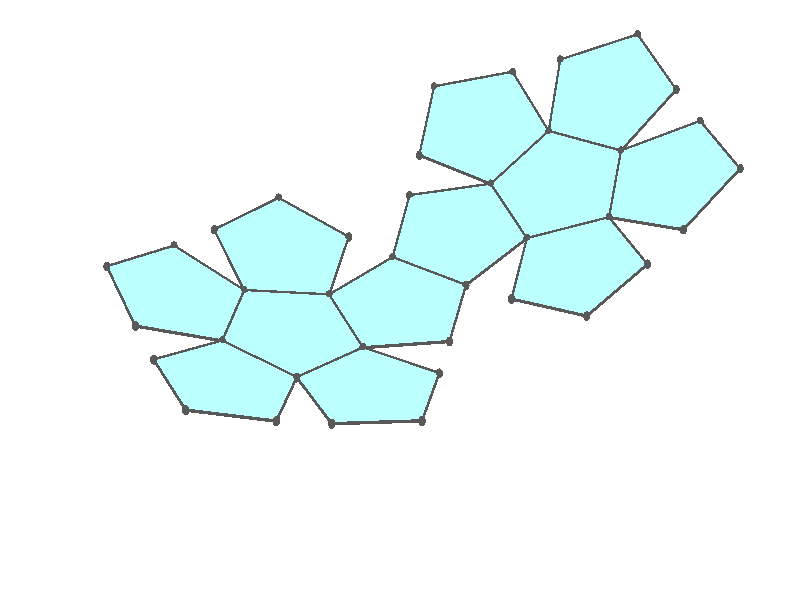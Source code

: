#version 3.7;
global_settings{assumed_gamma 1.0}
camera{perspective location <18.750000000000000000000000, 10.825317547305481014063844, 12.499999999999996447286321> right <0.133333333333333331482962, -0.230940107675850353485814, -0.000000000000000000000000> up <-0.064951905283832905846353, -0.037499999999999998612221, 0.129903810567665811692706> direction <0.750000000000000111022302, 0.433012701892219298294151, 0.499999999999999944488849> sky <-0.433012701892219298294151, -0.249999999999999944488849, 0.866025403784438707610605> look_at <18.000000000000000000000000, 10.392304845413262270881205, 11.999999999999996447286321>}
light_source{<18.750000000000000000000000, 10.825317547305481014063844, 12.499999999999996447286321> rgb<1.0,1.0,1.0>}
background{rgb<1,1,1>}
union{union{object{union{sphere{<0.187592474085079868872938, 0.577350269189625620036566, -0.034945639750386447985875>,0.029999999999999998889777}sphere{<-0.491123473188422809965203, 0.356822089773089878850243, -0.034945639750386447985875>,0.029999999999999998889777}sphere{<-0.491123473188422865476355, -0.356822089773089767827940, -0.034945639750386447985875>,0.029999999999999998889777}sphere{<0.187592474085079730095060, -0.577350269189625620036566, -0.034945639750386447985875>,0.029999999999999998889777}sphere{<0.607061998206686048717984, -0.000000000000000148687307, -0.034945639750386447985875>,0.029999999999999998889777}} pigment{rgb<0.1,0.1,0.1>}}object{union{cylinder{<0.187592474085079868872938, 0.577350269189625620036566, -0.034945639750386447985875>,<-0.491123473188422809965203, 0.356822089773089878850243, -0.034945639750386447985875>,0.010000000000000000208167}cylinder{<-0.491123473188422809965203, 0.356822089773089878850243, -0.034945639750386447985875>,<-0.491123473188422865476355, -0.356822089773089767827940, -0.034945639750386447985875>,0.010000000000000000208167}cylinder{<-0.491123473188422865476355, -0.356822089773089767827940, -0.034945639750386447985875>,<0.187592474085079730095060, -0.577350269189625620036566, -0.034945639750386447985875>,0.010000000000000000208167}cylinder{<0.187592474085079730095060, -0.577350269189625620036566, -0.034945639750386447985875>,<0.607061998206686048717984, -0.000000000000000148687307, -0.034945639750386447985875>,0.010000000000000000208167}cylinder{<0.607061998206686048717984, -0.000000000000000148687307, -0.034945639750386447985875>,<0.187592474085079868872938, 0.577350269189625620036566, -0.034945639750386447985875>,0.010000000000000000208167}} pigment{rgb<0.1,0.1,0.1>}}object{polygon{5.000000000000000000000000,<0.187592474085079868872938, 0.577350269189625620036566, -0.034945639750386447985875>,<-0.491123473188422809965203, 0.356822089773089878850243, -0.034945639750386447985875>,<-0.491123473188422865476355, -0.356822089773089767827940, -0.034945639750386447985875>,<0.187592474085079730095060, -0.577350269189625620036566, -0.034945639750386447985875>,<0.607061998206686048717984, -0.000000000000000148687307, -0.034945639750386447985875>} pigment{rgbft<0.5,1.0,1.0,0.1,0.1>}}}union{object{union{sphere{<1.282555131622699740034932, -0.218186668089225155320321, 0.038482008830227565354676>,0.029999999999999998889777}sphere{<1.280563323119356722301632, -0.930383714050083798774438, 0.083862791367030287137396>,0.029999999999999998889777}sphere{<0.603839184349196367307400, -1.152359027051940376651373, 0.038482008830227523721312>,0.029999999999999998889777}sphere{<0.187592474085079841117363, -0.577350269189625620036566, -0.034945639750386975341812>,0.029999999999999998889777}sphere{<0.607061998206686159740286, 0.000000000000000000000000, -0.034945639750386947586236>,0.029999999999999998889777}} pigment{rgb<0.1,0.1,0.1>}}object{union{cylinder{<1.282555131622699740034932, -0.218186668089225155320321, 0.038482008830227565354676>,<1.280563323119356722301632, -0.930383714050083798774438, 0.083862791367030287137396>,0.010000000000000000208167}cylinder{<1.280563323119356722301632, -0.930383714050083798774438, 0.083862791367030287137396>,<0.603839184349196367307400, -1.152359027051940376651373, 0.038482008830227523721312>,0.010000000000000000208167}cylinder{<0.603839184349196367307400, -1.152359027051940376651373, 0.038482008830227523721312>,<0.187592474085079841117363, -0.577350269189625620036566, -0.034945639750386975341812>,0.010000000000000000208167}cylinder{<0.187592474085079841117363, -0.577350269189625620036566, -0.034945639750386975341812>,<0.607061998206686159740286, 0.000000000000000000000000, -0.034945639750386947586236>,0.010000000000000000208167}cylinder{<0.607061998206686159740286, 0.000000000000000000000000, -0.034945639750386947586236>,<1.282555131622699740034932, -0.218186668089225155320321, 0.038482008830227565354676>,0.010000000000000000208167}} pigment{rgb<0.1,0.1,0.1>}}object{polygon{5.000000000000000000000000,<1.282555131622699740034932, -0.218186668089225155320321, 0.038482008830227565354676>,<1.280563323119356722301632, -0.930383714050083798774438, 0.083862791367030287137396>,<0.603839184349196367307400, -1.152359027051940376651373, 0.038482008830227523721312>,<0.187592474085079841117363, -0.577350269189625620036566, -0.034945639750386975341812>,<0.607061998206686159740286, 0.000000000000000000000000, -0.034945639750386947586236>} pigment{rgbft<0.5,1.0,1.0,0.1,0.1>}}}union{object{union{sphere{<1.282555131622699517990327, -0.218186668089225183075897, 0.038482008830228564555398>,0.029999999999999998889777}sphere{<1.280563323119356500257027, -0.930383714050083798774438, 0.083862791367031286338118>,0.029999999999999998889777}sphere{<1.945661430819971560168824, -1.143912221048005051216023, 0.229938452695124584401754>,0.029999999999999998889777}sphere{<2.358706475735532936965910, -0.563683049978881745012416, 0.274837393788202100086693>,0.029999999999999998889777}sphere{<1.948884244677461907713223, 0.008446806003935202269983, 0.156510804114510182483144>,0.029999999999999998889777}} pigment{rgb<0.1,0.1,0.1>}}object{union{cylinder{<1.282555131622699517990327, -0.218186668089225183075897, 0.038482008830228564555398>,<1.280563323119356500257027, -0.930383714050083798774438, 0.083862791367031286338118>,0.010000000000000000208167}cylinder{<1.280563323119356500257027, -0.930383714050083798774438, 0.083862791367031286338118>,<1.945661430819971560168824, -1.143912221048005051216023, 0.229938452695124584401754>,0.010000000000000000208167}cylinder{<1.945661430819971560168824, -1.143912221048005051216023, 0.229938452695124584401754>,<2.358706475735532936965910, -0.563683049978881745012416, 0.274837393788202100086693>,0.010000000000000000208167}cylinder{<2.358706475735532936965910, -0.563683049978881745012416, 0.274837393788202100086693>,<1.948884244677461907713223, 0.008446806003935202269983, 0.156510804114510182483144>,0.010000000000000000208167}cylinder{<1.948884244677461907713223, 0.008446806003935202269983, 0.156510804114510182483144>,<1.282555131622699517990327, -0.218186668089225183075897, 0.038482008830228564555398>,0.010000000000000000208167}} pigment{rgb<0.1,0.1,0.1>}}object{polygon{5.000000000000000000000000,<1.282555131622699517990327, -0.218186668089225183075897, 0.038482008830228564555398>,<1.280563323119356500257027, -0.930383714050083798774438, 0.083862791367031286338118>,<1.945661430819971560168824, -1.143912221048005051216023, 0.229938452695124584401754>,<2.358706475735532936965910, -0.563683049978881745012416, 0.274837393788202100086693>,<1.948884244677461907713223, 0.008446806003935202269983, 0.156510804114510182483144>} pigment{rgbft<0.5,1.0,1.0,0.1,0.1>}}}union{object{union{sphere{<1.689167619320613766831229, -1.496945665908461897686266, 0.229938452695124279090422>,0.029999999999999998889777}sphere{<1.280563323119356500257027, -0.930383714050083687752135, 0.083862791367031008782362>,0.029999999999999998889777}sphere{<0.603839184349196478329702, -1.152359027051940376651373, 0.038482008830228342510793>,0.029999999999999998889777}sphere{<0.594204961782994089958265, -1.856109267008862584447115, 0.156510804114509793905086>,0.029999999999999998889777}sphere{<1.264974823552059701725625, -2.069075521891278413022519, 0.274837393788201822530937>,0.029999999999999998889777}} pigment{rgb<0.1,0.1,0.1>}}object{union{cylinder{<1.689167619320613766831229, -1.496945665908461897686266, 0.229938452695124279090422>,<1.280563323119356500257027, -0.930383714050083687752135, 0.083862791367031008782362>,0.010000000000000000208167}cylinder{<1.280563323119356500257027, -0.930383714050083687752135, 0.083862791367031008782362>,<0.603839184349196478329702, -1.152359027051940376651373, 0.038482008830228342510793>,0.010000000000000000208167}cylinder{<0.603839184349196478329702, -1.152359027051940376651373, 0.038482008830228342510793>,<0.594204961782994089958265, -1.856109267008862584447115, 0.156510804114509793905086>,0.010000000000000000208167}cylinder{<0.594204961782994089958265, -1.856109267008862584447115, 0.156510804114509793905086>,<1.264974823552059701725625, -2.069075521891278413022519, 0.274837393788201822530937>,0.010000000000000000208167}cylinder{<1.264974823552059701725625, -2.069075521891278413022519, 0.274837393788201822530937>,<1.689167619320613766831229, -1.496945665908461897686266, 0.229938452695124279090422>,0.010000000000000000208167}} pigment{rgb<0.1,0.1,0.1>}}object{polygon{5.000000000000000000000000,<1.689167619320613766831229, -1.496945665908461897686266, 0.229938452695124279090422>,<1.280563323119356500257027, -0.930383714050083687752135, 0.083862791367031008782362>,<0.603839184349196478329702, -1.152359027051940376651373, 0.038482008830228342510793>,<0.594204961782994089958265, -1.856109267008862584447115, 0.156510804114509793905086>,<1.264974823552059701725625, -2.069075521891278413022519, 0.274837393788201822530937>} pigment{rgbft<0.5,1.0,1.0,0.1,0.1>}}}union{object{union{sphere{<-0.496316947040322586914840, -1.500172058705588451488211, 0.083380949923305150428554>,0.029999999999999998889777}sphere{<0.181159916867432269071969, -1.722694258531806799084052, 0.111611863021431653719695>,0.029999999999999998889777}sphere{<0.603839184349196367307400, -1.152359027051940376651373, 0.038482008830227704132554>,0.029999999999999998889777}sphere{<0.187592474085079841117363, -0.577350269189625509014263, -0.034945639750386794930570>,0.029999999999999998889777}sphere{<-0.492341408045237960422469, -0.792310544481722778265009, -0.007196568095985581003937>,0.029999999999999998889777}} pigment{rgb<0.1,0.1,0.1>}}object{union{cylinder{<-0.496316947040322586914840, -1.500172058705588451488211, 0.083380949923305150428554>,<0.181159916867432269071969, -1.722694258531806799084052, 0.111611863021431653719695>,0.010000000000000000208167}cylinder{<0.181159916867432269071969, -1.722694258531806799084052, 0.111611863021431653719695>,<0.603839184349196367307400, -1.152359027051940376651373, 0.038482008830227704132554>,0.010000000000000000208167}cylinder{<0.603839184349196367307400, -1.152359027051940376651373, 0.038482008830227704132554>,<0.187592474085079841117363, -0.577350269189625509014263, -0.034945639750386794930570>,0.010000000000000000208167}cylinder{<0.187592474085079841117363, -0.577350269189625509014263, -0.034945639750386794930570>,<-0.492341408045237960422469, -0.792310544481722778265009, -0.007196568095985581003937>,0.010000000000000000208167}cylinder{<-0.492341408045237960422469, -0.792310544481722778265009, -0.007196568095985581003937>,<-0.496316947040322586914840, -1.500172058705588451488211, 0.083380949923305150428554>,0.010000000000000000208167}} pigment{rgb<0.1,0.1,0.1>}}object{polygon{5.000000000000000000000000,<-0.496316947040322586914840, -1.500172058705588451488211, 0.083380949923305150428554>,<0.181159916867432269071969, -1.722694258531806799084052, 0.111611863021431653719695>,<0.603839184349196367307400, -1.152359027051940376651373, 0.038482008830227704132554>,<0.187592474085079841117363, -0.577350269189625509014263, -0.034945639750386794930570>,<-0.492341408045237960422469, -0.792310544481722778265009, -0.007196568095985581003937>} pigment{rgbft<0.5,1.0,1.0,0.1,0.1>}}}union{object{union{sphere{<1.282555131622699740034932, -0.218186668089225044298018, 0.038482008830227690254766>,0.029999999999999998889777}sphere{<1.694361093172512600091295, 0.360048482570216432652188, 0.111611863021431695353058>,0.029999999999999998889777}sphere{<1.273378040764116203575895, 0.935604127256892459385540, 0.083380949923305219817493>,0.029999999999999998889777}sphere{<0.601390244138235829929329, 0.713081927430674555878909, -0.007196568095985549778915>,0.029999999999999998889777}sphere{<0.607061998206686048717984, 0.000000000000000000000000, -0.034945639750386815747252>,0.029999999999999998889777}} pigment{rgb<0.1,0.1,0.1>}}object{union{cylinder{<1.282555131622699740034932, -0.218186668089225044298018, 0.038482008830227690254766>,<1.694361093172512600091295, 0.360048482570216432652188, 0.111611863021431695353058>,0.010000000000000000208167}cylinder{<1.694361093172512600091295, 0.360048482570216432652188, 0.111611863021431695353058>,<1.273378040764116203575895, 0.935604127256892459385540, 0.083380949923305219817493>,0.010000000000000000208167}cylinder{<1.273378040764116203575895, 0.935604127256892459385540, 0.083380949923305219817493>,<0.601390244138235829929329, 0.713081927430674555878909, -0.007196568095985549778915>,0.010000000000000000208167}cylinder{<0.601390244138235829929329, 0.713081927430674555878909, -0.007196568095985549778915>,<0.607061998206686048717984, 0.000000000000000000000000, -0.034945639750386815747252>,0.010000000000000000208167}cylinder{<0.607061998206686048717984, 0.000000000000000000000000, -0.034945639750386815747252>,<1.282555131622699740034932, -0.218186668089225044298018, 0.038482008830227690254766>,0.010000000000000000208167}} pigment{rgb<0.1,0.1,0.1>}}object{polygon{5.000000000000000000000000,<1.282555131622699740034932, -0.218186668089225044298018, 0.038482008830227690254766>,<1.694361093172512600091295, 0.360048482570216432652188, 0.111611863021431695353058>,<1.273378040764116203575895, 0.935604127256892459385540, 0.083380949923305219817493>,<0.601390244138235829929329, 0.713081927430674555878909, -0.007196568095985549778915>,<0.607061998206686048717984, 0.000000000000000000000000, -0.034945639750386815747252>} pigment{rgbft<0.5,1.0,1.0,0.1,0.1>}}}union{object{union{sphere{<-1.165855803455240646826496, 0.577350269189625620036566, 0.038482008830226649420680>,0.029999999999999998889777}sphere{<-0.491123473188422865476355, 0.356822089773089878850243, -0.034945639750387849642443>,0.029999999999999998889777}sphere{<-0.491123473188422809965203, -0.356822089773089767827940, -0.034945639750387863520231>,0.029999999999999998889777}sphere{<-1.165855803455240646826496, -0.577350269189625620036566, 0.038482008830226635542893>,0.029999999999999998889777}sphere{<-1.582863316868553749117154, -0.000000000000000148687307, 0.083862791367029385081189>,0.029999999999999998889777}} pigment{rgb<0.1,0.1,0.1>}}object{union{cylinder{<-1.165855803455240646826496, 0.577350269189625620036566, 0.038482008830226649420680>,<-0.491123473188422865476355, 0.356822089773089878850243, -0.034945639750387849642443>,0.010000000000000000208167}cylinder{<-0.491123473188422865476355, 0.356822089773089878850243, -0.034945639750387849642443>,<-0.491123473188422809965203, -0.356822089773089767827940, -0.034945639750387863520231>,0.010000000000000000208167}cylinder{<-0.491123473188422809965203, -0.356822089773089767827940, -0.034945639750387863520231>,<-1.165855803455240646826496, -0.577350269189625620036566, 0.038482008830226635542893>,0.010000000000000000208167}cylinder{<-1.165855803455240646826496, -0.577350269189625620036566, 0.038482008830226635542893>,<-1.582863316868553749117154, -0.000000000000000148687307, 0.083862791367029385081189>,0.010000000000000000208167}cylinder{<-1.582863316868553749117154, -0.000000000000000148687307, 0.083862791367029385081189>,<-1.165855803455240646826496, 0.577350269189625620036566, 0.038482008830226649420680>,0.010000000000000000208167}} pigment{rgb<0.1,0.1,0.1>}}object{polygon{5.000000000000000000000000,<-1.165855803455240646826496, 0.577350269189625620036566, 0.038482008830226649420680>,<-0.491123473188422865476355, 0.356822089773089878850243, -0.034945639750387849642443>,<-0.491123473188422809965203, -0.356822089773089767827940, -0.034945639750387863520231>,<-1.165855803455240646826496, -0.577350269189625620036566, 0.038482008830226635542893>,<-1.582863316868553749117154, -0.000000000000000148687307, 0.083862791367029385081189>} pigment{rgbft<0.5,1.0,1.0,0.1,0.1>}}}union{object{union{sphere{<-1.165855803455240646826496, 0.577350269189625286969658, 0.038482008830227010243163>,0.029999999999999998889777}sphere{<-1.571715566015559950585612, 1.152359027051940820740583, 0.156510804114508461637456>,0.029999999999999998889777}sphere{<-2.239558207357112529223286, 0.930383714050084464908252, 0.274837393788200545774458>,0.029999999999999998889777}sphere{<-2.246447896282378398069568, 0.218186668089225488387228, 0.229938452695123113356246>,0.029999999999999998889777}sphere{<-1.582863316868554193206364, -0.000000000000000222044605, 0.083862791367029732025884>,0.029999999999999998889777}} pigment{rgb<0.1,0.1,0.1>}}object{union{cylinder{<-1.165855803455240646826496, 0.577350269189625286969658, 0.038482008830227010243163>,<-1.571715566015559950585612, 1.152359027051940820740583, 0.156510804114508461637456>,0.010000000000000000208167}cylinder{<-1.571715566015559950585612, 1.152359027051940820740583, 0.156510804114508461637456>,<-2.239558207357112529223286, 0.930383714050084464908252, 0.274837393788200545774458>,0.010000000000000000208167}cylinder{<-2.239558207357112529223286, 0.930383714050084464908252, 0.274837393788200545774458>,<-2.246447896282378398069568, 0.218186668089225488387228, 0.229938452695123113356246>,0.010000000000000000208167}cylinder{<-2.246447896282378398069568, 0.218186668089225488387228, 0.229938452695123113356246>,<-1.582863316868554193206364, -0.000000000000000222044605, 0.083862791367029732025884>,0.010000000000000000208167}cylinder{<-1.582863316868554193206364, -0.000000000000000222044605, 0.083862791367029732025884>,<-1.165855803455240646826496, 0.577350269189625286969658, 0.038482008830227010243163>,0.010000000000000000208167}} pigment{rgb<0.1,0.1,0.1>}}object{polygon{5.000000000000000000000000,<-1.165855803455240646826496, 0.577350269189625286969658, 0.038482008830227010243163>,<-1.571715566015559950585612, 1.152359027051940820740583, 0.156510804114508461637456>,<-2.239558207357112529223286, 0.930383714050084464908252, 0.274837393788200545774458>,<-2.246447896282378398069568, 0.218186668089225488387228, 0.229938452695123113356246>,<-1.582863316868554193206364, -0.000000000000000222044605, 0.083862791367029732025884>} pigment{rgbft<0.5,1.0,1.0,0.1,0.1>}}}union{object{union{sphere{<-1.165855803455240646826496, 0.577350269189625397991961, 0.038482008830227780460387>,0.029999999999999998889777}sphere{<-1.571715566015559728541007, 1.152359027051940820740583, 0.156510804114509183282422>,0.029999999999999998889777}sphere{<-1.143605512752501995876742, 1.722694258531806799084052, 0.183483401839789894705035>,0.029999999999999998889777}sphere{<-0.473159186350085692041034, 1.500172058705587119220581, 0.082124588714610119444259>,0.029999999999999998889777}sphere{<-0.486910622263943826393273, 0.792310544481722334175799, -0.007491200581380849654600>,0.029999999999999998889777}} pigment{rgb<0.1,0.1,0.1>}}object{union{cylinder{<-1.165855803455240646826496, 0.577350269189625397991961, 0.038482008830227780460387>,<-1.571715566015559728541007, 1.152359027051940820740583, 0.156510804114509183282422>,0.010000000000000000208167}cylinder{<-1.571715566015559728541007, 1.152359027051940820740583, 0.156510804114509183282422>,<-1.143605512752501995876742, 1.722694258531806799084052, 0.183483401839789894705035>,0.010000000000000000208167}cylinder{<-1.143605512752501995876742, 1.722694258531806799084052, 0.183483401839789894705035>,<-0.473159186350085692041034, 1.500172058705587119220581, 0.082124588714610119444259>,0.010000000000000000208167}cylinder{<-0.473159186350085692041034, 1.500172058705587119220581, 0.082124588714610119444259>,<-0.486910622263943826393273, 0.792310544481722334175799, -0.007491200581380849654600>,0.010000000000000000208167}cylinder{<-0.486910622263943826393273, 0.792310544481722334175799, -0.007491200581380849654600>,<-1.165855803455240646826496, 0.577350269189625397991961, 0.038482008830227780460387>,0.010000000000000000208167}} pigment{rgb<0.1,0.1,0.1>}}object{polygon{5.000000000000000000000000,<-1.165855803455240646826496, 0.577350269189625397991961, 0.038482008830227780460387>,<-1.571715566015559728541007, 1.152359027051940820740583, 0.156510804114509183282422>,<-1.143605512752501995876742, 1.722694258531806799084052, 0.183483401839789894705035>,<-0.473159186350085692041034, 1.500172058705587119220581, 0.082124588714610119444259>,<-0.486910622263943826393273, 0.792310544481722334175799, -0.007491200581380849654600>} pigment{rgbft<0.5,1.0,1.0,0.1,0.1>}}}union{object{union{sphere{<-1.549368811963502068351772, 1.856109267008863028536325, 0.272804558650385664542171>,0.029999999999999998889777}sphere{<-1.571715566015559950585612, 1.152359027051939932562163, 0.156510804114508739193212>,0.029999999999999998889777}sphere{<-2.239558207357112529223286, 0.930383714050083909796740, 0.274837393788200823330214>,0.029999999999999998889777}sphere{<-2.629960904790639375505634, 1.496945665908463007909290, 0.464261002515281684388526>,0.029999999999999998889777}sphere{<-2.203400399762648120827180, 2.069075521891279301200939, 0.463004641306586750548746>,0.029999999999999998889777}} pigment{rgb<0.1,0.1,0.1>}}object{union{cylinder{<-1.549368811963502068351772, 1.856109267008863028536325, 0.272804558650385664542171>,<-1.571715566015559950585612, 1.152359027051939932562163, 0.156510804114508739193212>,0.010000000000000000208167}cylinder{<-1.571715566015559950585612, 1.152359027051939932562163, 0.156510804114508739193212>,<-2.239558207357112529223286, 0.930383714050083909796740, 0.274837393788200823330214>,0.010000000000000000208167}cylinder{<-2.239558207357112529223286, 0.930383714050083909796740, 0.274837393788200823330214>,<-2.629960904790639375505634, 1.496945665908463007909290, 0.464261002515281684388526>,0.010000000000000000208167}cylinder{<-2.629960904790639375505634, 1.496945665908463007909290, 0.464261002515281684388526>,<-2.203400399762648120827180, 2.069075521891279301200939, 0.463004641306586750548746>,0.010000000000000000208167}cylinder{<-2.203400399762648120827180, 2.069075521891279301200939, 0.463004641306586750548746>,<-1.549368811963502068351772, 1.856109267008863028536325, 0.272804558650385664542171>,0.010000000000000000208167}} pigment{rgb<0.1,0.1,0.1>}}object{polygon{5.000000000000000000000000,<-1.549368811963502068351772, 1.856109267008863028536325, 0.272804558650385664542171>,<-1.571715566015559950585612, 1.152359027051939932562163, 0.156510804114508739193212>,<-2.239558207357112529223286, 0.930383714050083909796740, 0.274837393788200823330214>,<-2.629960904790639375505634, 1.496945665908463007909290, 0.464261002515281684388526>,<-2.203400399762648120827180, 2.069075521891279301200939, 0.463004641306586750548746>} pigment{rgbft<0.5,1.0,1.0,0.1,0.1>}}}union{object{union{sphere{<-3.290712565225807129110080, 0.563683049978881411945508, 0.581331230980279167752656>,0.029999999999999998889777}sphere{<-2.884949266014808166858074, 1.143912221048005717349838, 0.492010074169683120359764>,0.029999999999999998889777}sphere{<-2.239558207357112529223286, 0.930383714050084464908252, 0.274837393788201045374819>,0.029999999999999998889777}sphere{<-2.246447896282377953980358, 0.218186668089225488387228, 0.229938452695123585201031>,0.029999999999999998889777}sphere{<-2.896097016867801521300407, -0.008446806003935426049312, 0.419362061422204224214738>,0.029999999999999998889777}} pigment{rgb<0.1,0.1,0.1>}}object{union{cylinder{<-3.290712565225807129110080, 0.563683049978881411945508, 0.581331230980279167752656>,<-2.884949266014808166858074, 1.143912221048005717349838, 0.492010074169683120359764>,0.010000000000000000208167}cylinder{<-2.884949266014808166858074, 1.143912221048005717349838, 0.492010074169683120359764>,<-2.239558207357112529223286, 0.930383714050084464908252, 0.274837393788201045374819>,0.010000000000000000208167}cylinder{<-2.239558207357112529223286, 0.930383714050084464908252, 0.274837393788201045374819>,<-2.246447896282377953980358, 0.218186668089225488387228, 0.229938452695123585201031>,0.010000000000000000208167}cylinder{<-2.246447896282377953980358, 0.218186668089225488387228, 0.229938452695123585201031>,<-2.896097016867801521300407, -0.008446806003935426049312, 0.419362061422204224214738>,0.010000000000000000208167}cylinder{<-2.896097016867801521300407, -0.008446806003935426049312, 0.419362061422204224214738>,<-3.290712565225807129110080, 0.563683049978881411945508, 0.581331230980279167752656>,0.010000000000000000208167}} pigment{rgb<0.1,0.1,0.1>}}object{polygon{5.000000000000000000000000,<-3.290712565225807129110080, 0.563683049978881411945508, 0.581331230980279167752656>,<-2.884949266014808166858074, 1.143912221048005717349838, 0.492010074169683120359764>,<-2.239558207357112529223286, 0.930383714050084464908252, 0.274837393788201045374819>,<-2.246447896282377953980358, 0.218186668089225488387228, 0.229938452695123585201031>,<-2.896097016867801521300407, -0.008446806003935426049312, 0.419362061422204224214738>} pigment{rgbft<0.5,1.0,1.0,0.1,0.1>}}}union{object{union{sphere{<-1.574222787727105110633374, -0.713081927430675333035026, 0.110835389092310943048858>,0.029999999999999998889777}sphere{<-2.232467226450730368725317, -0.935604127256892459385540, 0.273581032579506167046191>,0.029999999999999998889777}sphere{<-2.647925191628977437119374, -0.360048482570215599984920, 0.347190774050284478580153>,0.029999999999999998889777}sphere{<-2.246447896282378842158778, 0.218186668089225377364926, 0.229938452695122974578368>,0.029999999999999998889777}sphere{<-1.582863316868554193206364, -0.000000000000000111022302, 0.083862791367029565492430>,0.029999999999999998889777}} pigment{rgb<0.1,0.1,0.1>}}object{union{cylinder{<-1.574222787727105110633374, -0.713081927430675333035026, 0.110835389092310943048858>,<-2.232467226450730368725317, -0.935604127256892459385540, 0.273581032579506167046191>,0.010000000000000000208167}cylinder{<-2.232467226450730368725317, -0.935604127256892459385540, 0.273581032579506167046191>,<-2.647925191628977437119374, -0.360048482570215599984920, 0.347190774050284478580153>,0.010000000000000000208167}cylinder{<-2.647925191628977437119374, -0.360048482570215599984920, 0.347190774050284478580153>,<-2.246447896282378842158778, 0.218186668089225377364926, 0.229938452695122974578368>,0.010000000000000000208167}cylinder{<-2.246447896282378842158778, 0.218186668089225377364926, 0.229938452695122974578368>,<-1.582863316868554193206364, -0.000000000000000111022302, 0.083862791367029565492430>,0.010000000000000000208167}cylinder{<-1.582863316868554193206364, -0.000000000000000111022302, 0.083862791367029565492430>,<-1.574222787727105110633374, -0.713081927430675333035026, 0.110835389092310943048858>,0.010000000000000000208167}} pigment{rgb<0.1,0.1,0.1>}}object{polygon{5.000000000000000000000000,<-1.574222787727105110633374, -0.713081927430675333035026, 0.110835389092310943048858>,<-2.232467226450730368725317, -0.935604127256892459385540, 0.273581032579506167046191>,<-2.647925191628977437119374, -0.360048482570215599984920, 0.347190774050284478580153>,<-2.246447896282378842158778, 0.218186668089225377364926, 0.229938452695122974578368>,<-1.582863316868554193206364, -0.000000000000000111022302, 0.083862791367029565492430>} pigment{rgbft<0.5,1.0,1.0,0.1,0.1>}}}}
